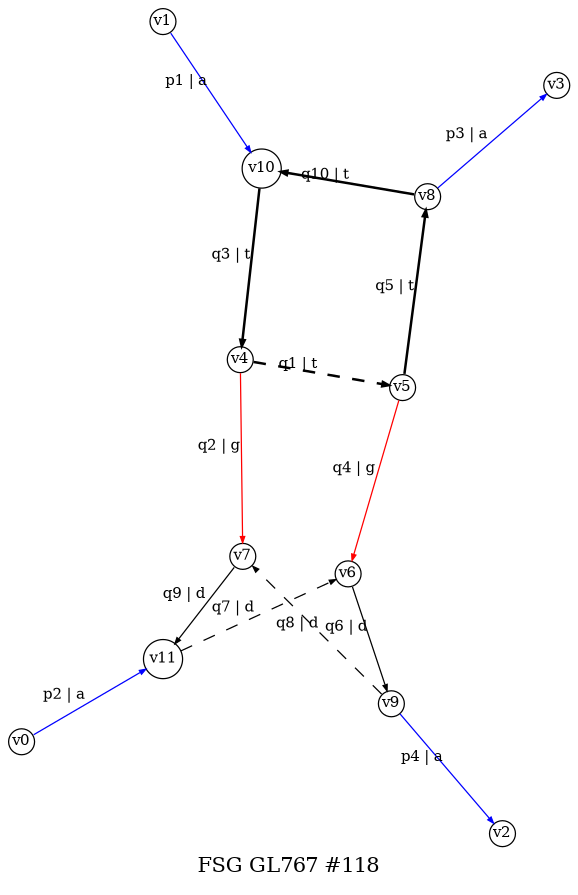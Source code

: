 digraph dot_118_0_GL767 {
label="FSG GL767 #118";
noverlap="scale"; layout="neato";
graph [ fontsize=10,ratio=1.5 ];
node [ fontsize=7,shape=circle,margin=0,height=0.01,penwidth=0.6 ];
edge [ fontsize=7,arrowsize=0.3,penwidth=0.6 ];
"v1" -> "v10" [label="p1 | a",color="blue",penwidth="0.6",style="solid"];
"v0" -> "v11" [label="p2 | a",color="blue",penwidth="0.6",style="solid"];
"v8" -> "v3" [label="p3 | a",color="blue",penwidth="0.6",style="solid"];
"v9" -> "v2" [label="p4 | a",color="blue",penwidth="0.6",style="solid"];
"v4" -> "v5" [label="q1 | t",color="black",penwidth="1.2",style="dashed"];
"v4" -> "v7" [label="q2 | g",color="red",penwidth="0.6",style="solid"];
"v10" -> "v4" [label="q3 | t",color="black",penwidth="1.2",style="solid"];
"v5" -> "v6" [label="q4 | g",color="red",penwidth="0.6",style="solid"];
"v5" -> "v8" [label="q5 | t",color="black",penwidth="1.2",style="solid"];
"v6" -> "v9" [label="q6 | d",color="black",penwidth="0.6",style="solid"];
"v11" -> "v6" [label="q7 | d",color="black",penwidth="0.6",style="dashed"];
"v9" -> "v7" [label="q8 | d",color="black",penwidth="0.6",style="dashed"];
"v7" -> "v11" [label="q9 | d",color="black",penwidth="0.6",style="solid"];
"v8" -> "v10" [label="q10 | t",color="black",penwidth="1.2",style="solid"];
}